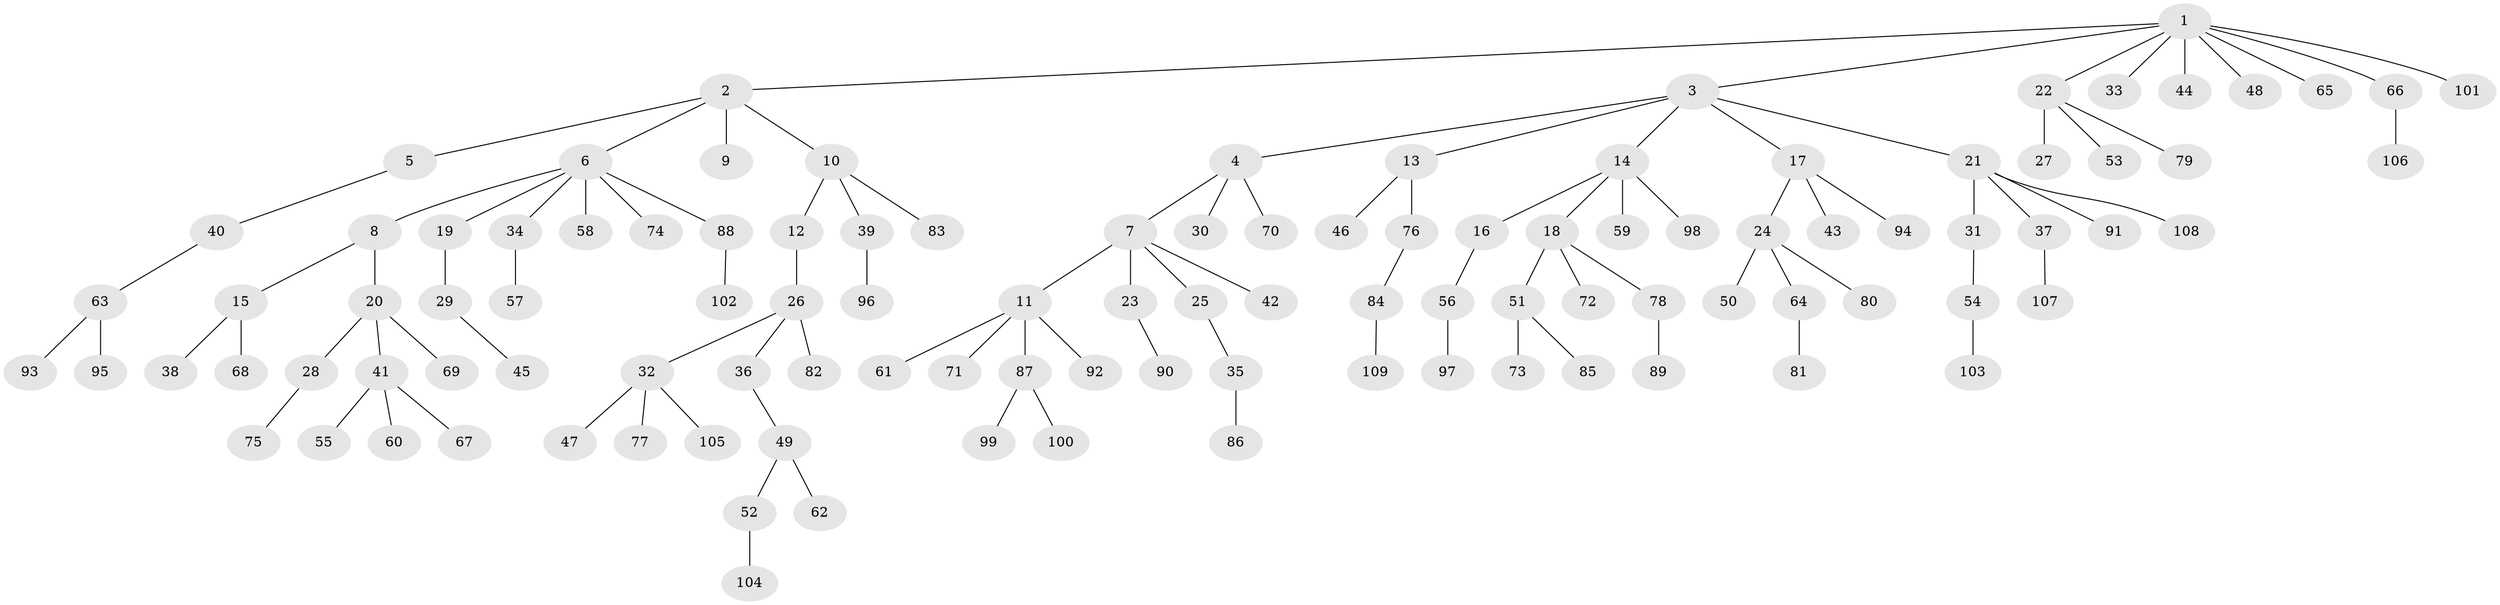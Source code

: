 // Generated by graph-tools (version 1.1) at 2025/53/03/09/25 04:53:56]
// undirected, 109 vertices, 108 edges
graph export_dot {
graph [start="1"]
  node [color=gray90,style=filled];
  1;
  2;
  3;
  4;
  5;
  6;
  7;
  8;
  9;
  10;
  11;
  12;
  13;
  14;
  15;
  16;
  17;
  18;
  19;
  20;
  21;
  22;
  23;
  24;
  25;
  26;
  27;
  28;
  29;
  30;
  31;
  32;
  33;
  34;
  35;
  36;
  37;
  38;
  39;
  40;
  41;
  42;
  43;
  44;
  45;
  46;
  47;
  48;
  49;
  50;
  51;
  52;
  53;
  54;
  55;
  56;
  57;
  58;
  59;
  60;
  61;
  62;
  63;
  64;
  65;
  66;
  67;
  68;
  69;
  70;
  71;
  72;
  73;
  74;
  75;
  76;
  77;
  78;
  79;
  80;
  81;
  82;
  83;
  84;
  85;
  86;
  87;
  88;
  89;
  90;
  91;
  92;
  93;
  94;
  95;
  96;
  97;
  98;
  99;
  100;
  101;
  102;
  103;
  104;
  105;
  106;
  107;
  108;
  109;
  1 -- 2;
  1 -- 3;
  1 -- 22;
  1 -- 33;
  1 -- 44;
  1 -- 48;
  1 -- 65;
  1 -- 66;
  1 -- 101;
  2 -- 5;
  2 -- 6;
  2 -- 9;
  2 -- 10;
  3 -- 4;
  3 -- 13;
  3 -- 14;
  3 -- 17;
  3 -- 21;
  4 -- 7;
  4 -- 30;
  4 -- 70;
  5 -- 40;
  6 -- 8;
  6 -- 19;
  6 -- 34;
  6 -- 58;
  6 -- 74;
  6 -- 88;
  7 -- 11;
  7 -- 23;
  7 -- 25;
  7 -- 42;
  8 -- 15;
  8 -- 20;
  10 -- 12;
  10 -- 39;
  10 -- 83;
  11 -- 61;
  11 -- 71;
  11 -- 87;
  11 -- 92;
  12 -- 26;
  13 -- 46;
  13 -- 76;
  14 -- 16;
  14 -- 18;
  14 -- 59;
  14 -- 98;
  15 -- 38;
  15 -- 68;
  16 -- 56;
  17 -- 24;
  17 -- 43;
  17 -- 94;
  18 -- 51;
  18 -- 72;
  18 -- 78;
  19 -- 29;
  20 -- 28;
  20 -- 41;
  20 -- 69;
  21 -- 31;
  21 -- 37;
  21 -- 91;
  21 -- 108;
  22 -- 27;
  22 -- 53;
  22 -- 79;
  23 -- 90;
  24 -- 50;
  24 -- 64;
  24 -- 80;
  25 -- 35;
  26 -- 32;
  26 -- 36;
  26 -- 82;
  28 -- 75;
  29 -- 45;
  31 -- 54;
  32 -- 47;
  32 -- 77;
  32 -- 105;
  34 -- 57;
  35 -- 86;
  36 -- 49;
  37 -- 107;
  39 -- 96;
  40 -- 63;
  41 -- 55;
  41 -- 60;
  41 -- 67;
  49 -- 52;
  49 -- 62;
  51 -- 73;
  51 -- 85;
  52 -- 104;
  54 -- 103;
  56 -- 97;
  63 -- 93;
  63 -- 95;
  64 -- 81;
  66 -- 106;
  76 -- 84;
  78 -- 89;
  84 -- 109;
  87 -- 99;
  87 -- 100;
  88 -- 102;
}

